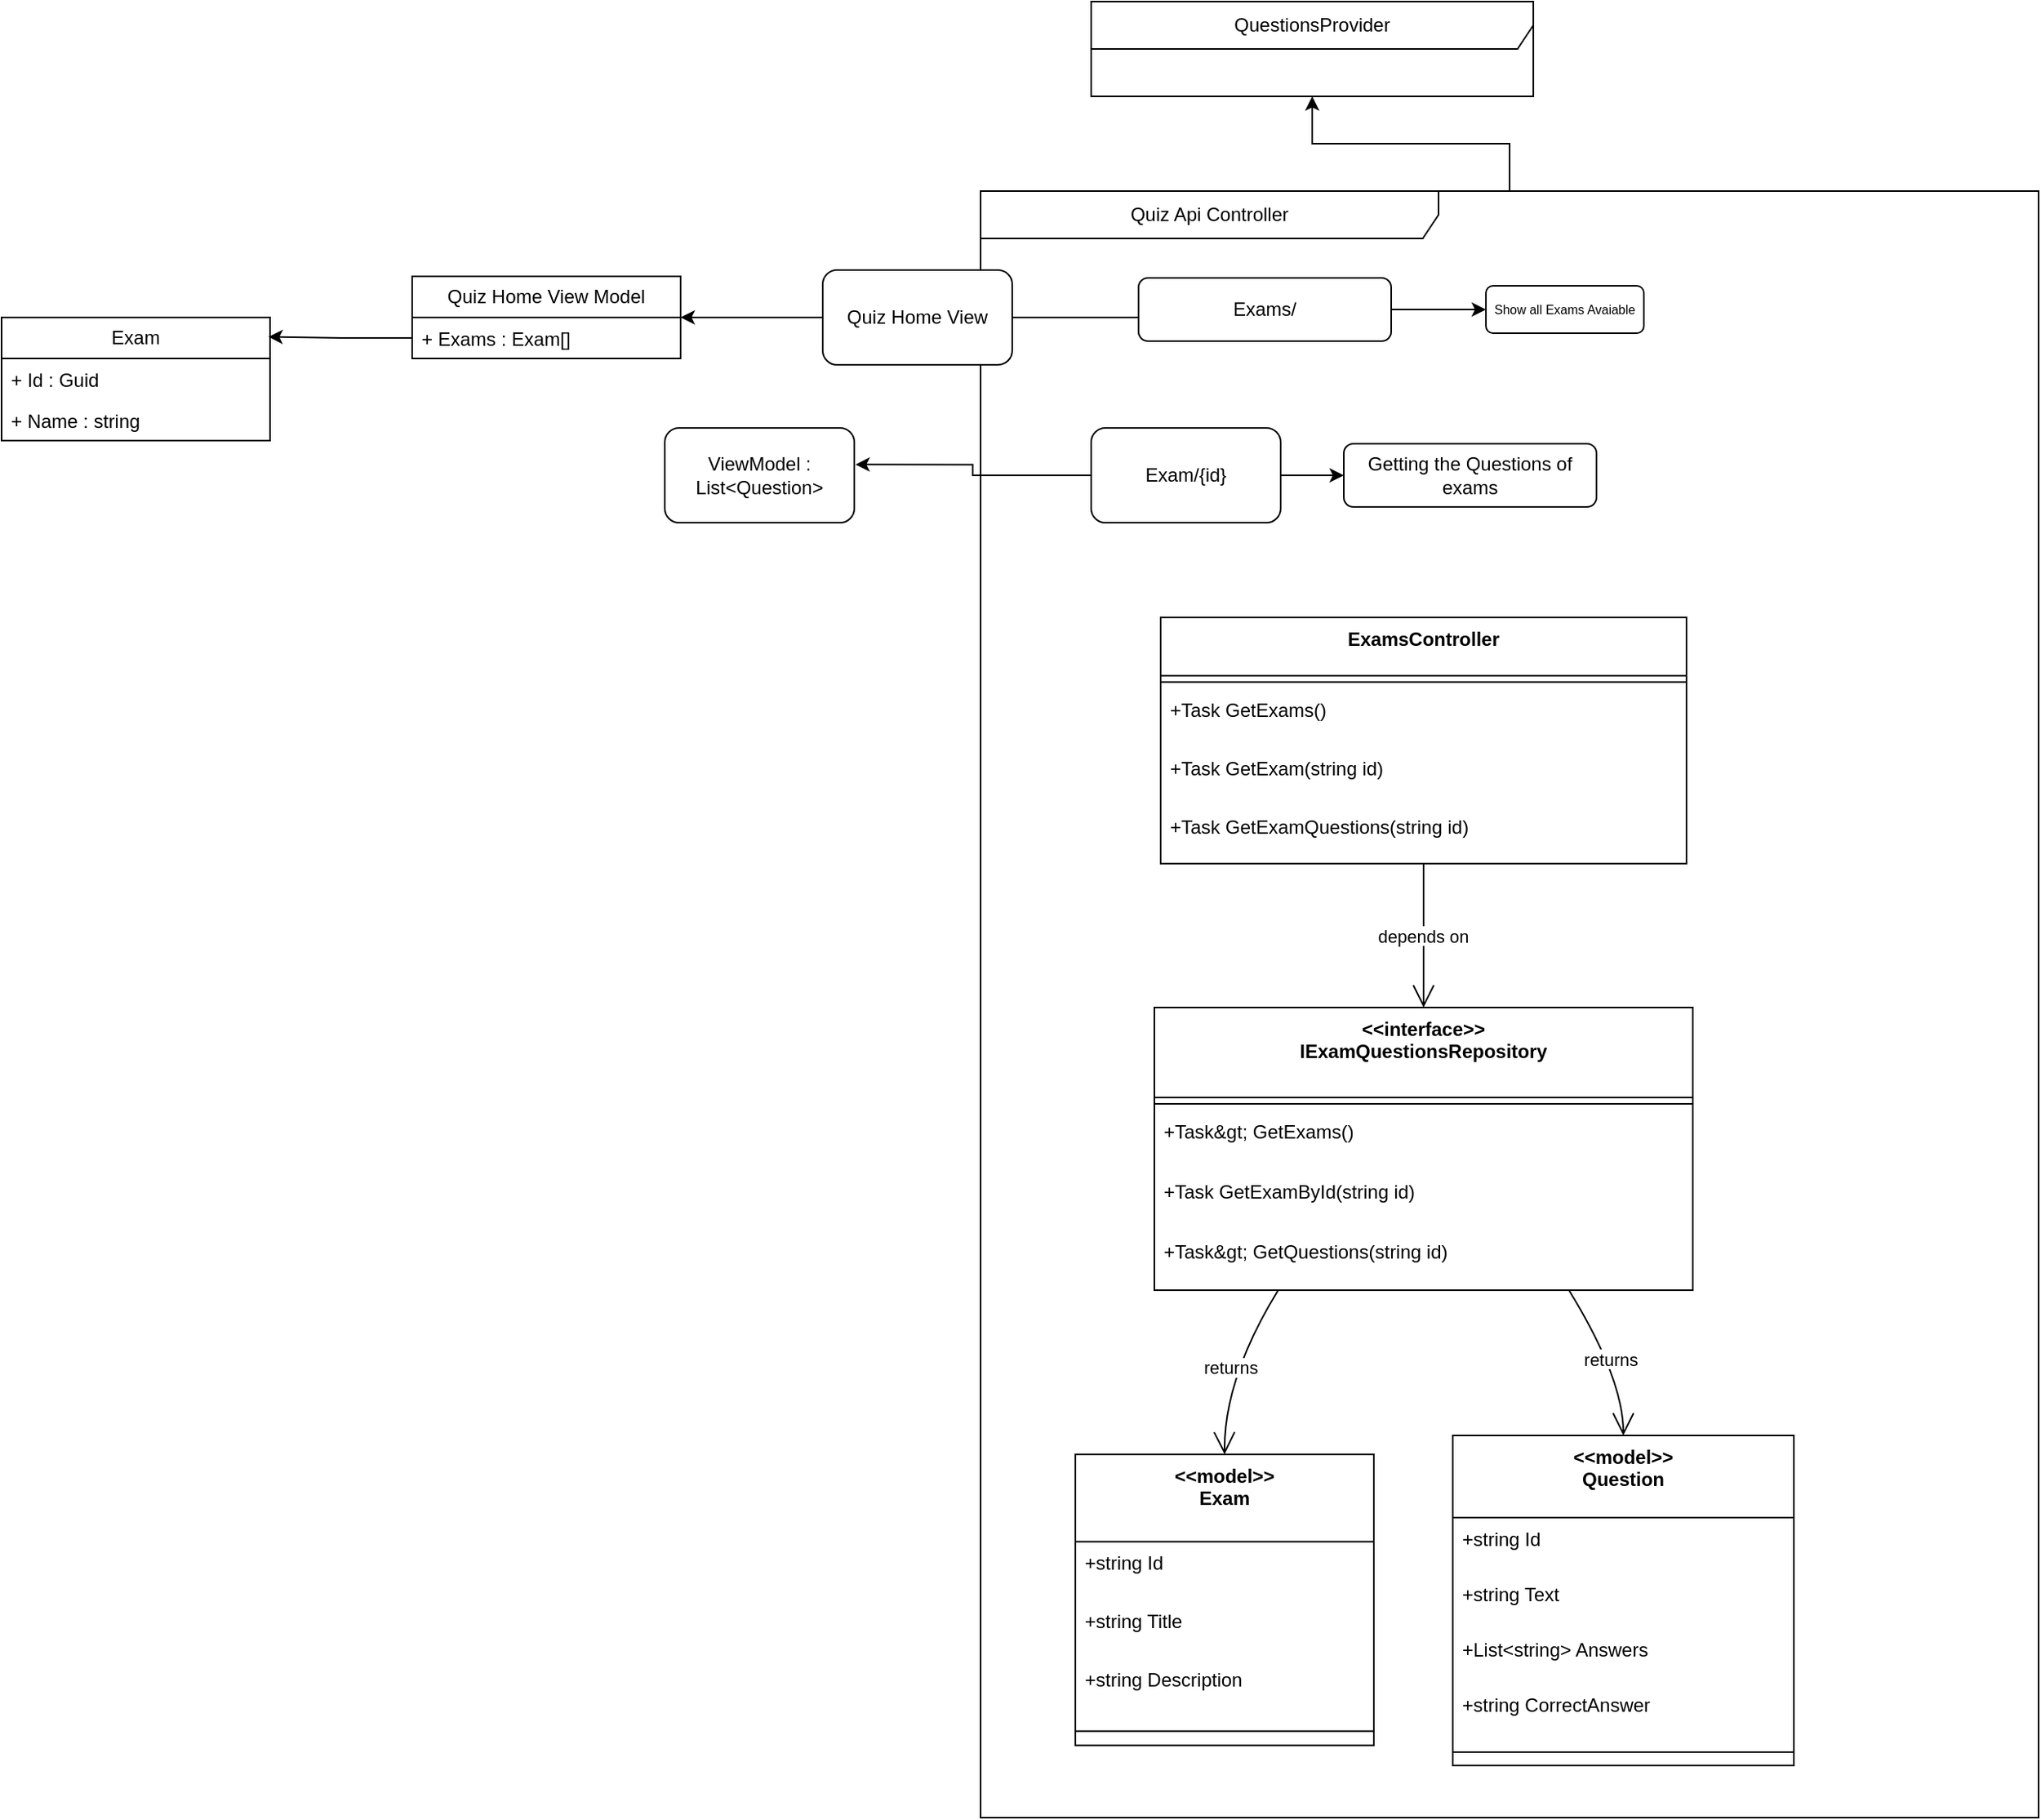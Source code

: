 <mxfile version="26.0.16">
  <diagram name="Page-1" id="Hh0lR1mOX3gcGt3LSeun">
    <mxGraphModel dx="3718" dy="2868" grid="1" gridSize="10" guides="1" tooltips="1" connect="1" arrows="1" fold="1" page="1" pageScale="1" pageWidth="850" pageHeight="1100" math="0" shadow="0">
      <root>
        <mxCell id="0" />
        <mxCell id="1" parent="0" />
        <mxCell id="I8QDhcmOu_KrPRPoZhRy-11" value="" style="edgeStyle=orthogonalEdgeStyle;rounded=0;orthogonalLoop=1;jettySize=auto;html=1;" parent="1" source="I8QDhcmOu_KrPRPoZhRy-4" target="I8QDhcmOu_KrPRPoZhRy-10" edge="1">
          <mxGeometry relative="1" as="geometry" />
        </mxCell>
        <mxCell id="I8QDhcmOu_KrPRPoZhRy-4" value="Quiz Api Controller" style="shape=umlFrame;whiteSpace=wrap;html=1;pointerEvents=0;width=290;height=30;" parent="1" vertex="1">
          <mxGeometry x="-40" y="70" width="670" height="1030" as="geometry" />
        </mxCell>
        <mxCell id="I8QDhcmOu_KrPRPoZhRy-9" value="" style="edgeStyle=orthogonalEdgeStyle;rounded=0;orthogonalLoop=1;jettySize=auto;html=1;" parent="1" source="I8QDhcmOu_KrPRPoZhRy-7" edge="1">
          <mxGeometry relative="1" as="geometry">
            <mxPoint x="100" y="150" as="targetPoint" />
          </mxGeometry>
        </mxCell>
        <mxCell id="IvoJQrHOGTMwXtbutjUK-2" value="" style="edgeStyle=orthogonalEdgeStyle;rounded=0;orthogonalLoop=1;jettySize=auto;html=1;" parent="1" source="I8QDhcmOu_KrPRPoZhRy-7" target="IvoJQrHOGTMwXtbutjUK-3" edge="1">
          <mxGeometry relative="1" as="geometry">
            <mxPoint x="-50" y="150" as="targetPoint" />
          </mxGeometry>
        </mxCell>
        <mxCell id="I8QDhcmOu_KrPRPoZhRy-7" value="Quiz Home View" style="rounded=1;whiteSpace=wrap;html=1;" parent="1" vertex="1">
          <mxGeometry x="-140" y="120" width="120" height="60" as="geometry" />
        </mxCell>
        <mxCell id="I8QDhcmOu_KrPRPoZhRy-8" value="Show all Exams Avaiable" style="rounded=1;whiteSpace=wrap;html=1;fontSize=8;" parent="1" vertex="1">
          <mxGeometry x="280" y="130" width="100" height="30" as="geometry" />
        </mxCell>
        <mxCell id="I8QDhcmOu_KrPRPoZhRy-10" value="QuestionsProvider" style="shape=umlFrame;whiteSpace=wrap;html=1;pointerEvents=0;width=290;height=30;" parent="1" vertex="1">
          <mxGeometry x="30" y="-50" width="280" height="60" as="geometry" />
        </mxCell>
        <mxCell id="IvoJQrHOGTMwXtbutjUK-3" value="Quiz Home View Model" style="swimlane;fontStyle=0;childLayout=stackLayout;horizontal=1;startSize=26;fillColor=none;horizontalStack=0;resizeParent=1;resizeParentMax=0;resizeLast=0;collapsible=1;marginBottom=0;whiteSpace=wrap;html=1;" parent="1" vertex="1">
          <mxGeometry x="-400" y="124" width="170" height="52" as="geometry" />
        </mxCell>
        <mxCell id="IvoJQrHOGTMwXtbutjUK-4" value="+ Exams : Exam[]" style="text;strokeColor=none;fillColor=none;align=left;verticalAlign=top;spacingLeft=4;spacingRight=4;overflow=hidden;rotatable=0;points=[[0,0.5],[1,0.5]];portConstraint=eastwest;whiteSpace=wrap;html=1;" parent="IvoJQrHOGTMwXtbutjUK-3" vertex="1">
          <mxGeometry y="26" width="170" height="26" as="geometry" />
        </mxCell>
        <mxCell id="IvoJQrHOGTMwXtbutjUK-10" value="Exam" style="swimlane;fontStyle=0;childLayout=stackLayout;horizontal=1;startSize=26;fillColor=none;horizontalStack=0;resizeParent=1;resizeParentMax=0;resizeLast=0;collapsible=1;marginBottom=0;whiteSpace=wrap;html=1;" parent="1" vertex="1">
          <mxGeometry x="-660" y="150" width="170" height="78" as="geometry" />
        </mxCell>
        <mxCell id="IvoJQrHOGTMwXtbutjUK-12" value="+ Id : Guid" style="text;strokeColor=none;fillColor=none;align=left;verticalAlign=top;spacingLeft=4;spacingRight=4;overflow=hidden;rotatable=0;points=[[0,0.5],[1,0.5]];portConstraint=eastwest;whiteSpace=wrap;html=1;" parent="IvoJQrHOGTMwXtbutjUK-10" vertex="1">
          <mxGeometry y="26" width="170" height="26" as="geometry" />
        </mxCell>
        <mxCell id="IvoJQrHOGTMwXtbutjUK-13" value="+ Name : string" style="text;strokeColor=none;fillColor=none;align=left;verticalAlign=top;spacingLeft=4;spacingRight=4;overflow=hidden;rotatable=0;points=[[0,0.5],[1,0.5]];portConstraint=eastwest;whiteSpace=wrap;html=1;" parent="IvoJQrHOGTMwXtbutjUK-10" vertex="1">
          <mxGeometry y="52" width="170" height="26" as="geometry" />
        </mxCell>
        <mxCell id="IvoJQrHOGTMwXtbutjUK-9" style="edgeStyle=orthogonalEdgeStyle;rounded=0;orthogonalLoop=1;jettySize=auto;html=1;entryX=0.994;entryY=0.157;entryDx=0;entryDy=0;entryPerimeter=0;" parent="1" source="IvoJQrHOGTMwXtbutjUK-4" target="IvoJQrHOGTMwXtbutjUK-10" edge="1">
          <mxGeometry relative="1" as="geometry">
            <mxPoint x="-270" y="159" as="targetPoint" />
          </mxGeometry>
        </mxCell>
        <mxCell id="IvoJQrHOGTMwXtbutjUK-18" value="" style="edgeStyle=orthogonalEdgeStyle;rounded=0;orthogonalLoop=1;jettySize=auto;html=1;" parent="1" source="IvoJQrHOGTMwXtbutjUK-16" target="IvoJQrHOGTMwXtbutjUK-17" edge="1">
          <mxGeometry relative="1" as="geometry" />
        </mxCell>
        <mxCell id="IvoJQrHOGTMwXtbutjUK-19" value="" style="edgeStyle=orthogonalEdgeStyle;rounded=0;orthogonalLoop=1;jettySize=auto;html=1;entryX=1.006;entryY=0.386;entryDx=0;entryDy=0;entryPerimeter=0;" parent="1" source="IvoJQrHOGTMwXtbutjUK-16" target="IvoJQrHOGTMwXtbutjUK-20" edge="1">
          <mxGeometry relative="1" as="geometry">
            <mxPoint x="-40" y="270" as="targetPoint" />
          </mxGeometry>
        </mxCell>
        <mxCell id="IvoJQrHOGTMwXtbutjUK-16" value="Exam/{id}" style="rounded=1;whiteSpace=wrap;html=1;" parent="1" vertex="1">
          <mxGeometry x="30" y="220" width="120" height="60" as="geometry" />
        </mxCell>
        <mxCell id="IvoJQrHOGTMwXtbutjUK-17" value="Getting the Questions of exams" style="rounded=1;whiteSpace=wrap;html=1;" parent="1" vertex="1">
          <mxGeometry x="190" y="230" width="160" height="40" as="geometry" />
        </mxCell>
        <mxCell id="IvoJQrHOGTMwXtbutjUK-20" value="ViewModel : List&amp;lt;Question&amp;gt;" style="rounded=1;whiteSpace=wrap;html=1;" parent="1" vertex="1">
          <mxGeometry x="-240" y="220" width="120" height="60" as="geometry" />
        </mxCell>
        <mxCell id="IvoJQrHOGTMwXtbutjUK-27" value="" style="edgeStyle=orthogonalEdgeStyle;rounded=0;orthogonalLoop=1;jettySize=auto;html=1;" parent="1" source="IvoJQrHOGTMwXtbutjUK-25" target="I8QDhcmOu_KrPRPoZhRy-8" edge="1">
          <mxGeometry relative="1" as="geometry" />
        </mxCell>
        <mxCell id="IvoJQrHOGTMwXtbutjUK-25" value="Exams/" style="rounded=1;whiteSpace=wrap;html=1;" parent="1" vertex="1">
          <mxGeometry x="60" y="125" width="160" height="40" as="geometry" />
        </mxCell>
        <mxCell id="XYTXzo64b0v3MqdBlmzz-1" value="ExamsController" style="swimlane;fontStyle=1;align=center;verticalAlign=top;childLayout=stackLayout;horizontal=1;startSize=36.889;horizontalStack=0;resizeParent=1;resizeParentMax=0;resizeLast=0;collapsible=0;marginBottom=0;" vertex="1" parent="1">
          <mxGeometry x="74" y="340" width="333" height="155.889" as="geometry" />
        </mxCell>
        <mxCell id="XYTXzo64b0v3MqdBlmzz-2" style="line;strokeWidth=1;fillColor=none;align=left;verticalAlign=middle;spacingTop=-1;spacingLeft=3;spacingRight=3;rotatable=0;labelPosition=right;points=[];portConstraint=eastwest;strokeColor=inherit;" vertex="1" parent="XYTXzo64b0v3MqdBlmzz-1">
          <mxGeometry y="36.889" width="333" height="8" as="geometry" />
        </mxCell>
        <mxCell id="XYTXzo64b0v3MqdBlmzz-3" value="+Task GetExams()" style="text;strokeColor=none;fillColor=none;align=left;verticalAlign=top;spacingLeft=4;spacingRight=4;overflow=hidden;rotatable=0;points=[[0,0.5],[1,0.5]];portConstraint=eastwest;" vertex="1" parent="XYTXzo64b0v3MqdBlmzz-1">
          <mxGeometry y="44.889" width="333" height="37" as="geometry" />
        </mxCell>
        <mxCell id="XYTXzo64b0v3MqdBlmzz-4" value="+Task GetExam(string id)" style="text;strokeColor=none;fillColor=none;align=left;verticalAlign=top;spacingLeft=4;spacingRight=4;overflow=hidden;rotatable=0;points=[[0,0.5],[1,0.5]];portConstraint=eastwest;" vertex="1" parent="XYTXzo64b0v3MqdBlmzz-1">
          <mxGeometry y="81.889" width="333" height="37" as="geometry" />
        </mxCell>
        <mxCell id="XYTXzo64b0v3MqdBlmzz-5" value="+Task GetExamQuestions(string id)" style="text;strokeColor=none;fillColor=none;align=left;verticalAlign=top;spacingLeft=4;spacingRight=4;overflow=hidden;rotatable=0;points=[[0,0.5],[1,0.5]];portConstraint=eastwest;" vertex="1" parent="XYTXzo64b0v3MqdBlmzz-1">
          <mxGeometry y="118.889" width="333" height="37" as="geometry" />
        </mxCell>
        <mxCell id="XYTXzo64b0v3MqdBlmzz-6" value="&lt;&lt;interface&gt;&gt;&#xa;IExamQuestionsRepository" style="swimlane;fontStyle=1;align=center;verticalAlign=top;childLayout=stackLayout;horizontal=1;startSize=57;horizontalStack=0;resizeParent=1;resizeParentMax=0;resizeLast=0;collapsible=0;marginBottom=0;" vertex="1" parent="1">
          <mxGeometry x="70" y="587" width="341" height="179" as="geometry" />
        </mxCell>
        <mxCell id="XYTXzo64b0v3MqdBlmzz-7" style="line;strokeWidth=1;fillColor=none;align=left;verticalAlign=middle;spacingTop=-1;spacingLeft=3;spacingRight=3;rotatable=0;labelPosition=right;points=[];portConstraint=eastwest;strokeColor=inherit;" vertex="1" parent="XYTXzo64b0v3MqdBlmzz-6">
          <mxGeometry y="57" width="341" height="8" as="geometry" />
        </mxCell>
        <mxCell id="XYTXzo64b0v3MqdBlmzz-8" value="+Task&amp;gt; GetExams()" style="text;strokeColor=none;fillColor=none;align=left;verticalAlign=top;spacingLeft=4;spacingRight=4;overflow=hidden;rotatable=0;points=[[0,0.5],[1,0.5]];portConstraint=eastwest;" vertex="1" parent="XYTXzo64b0v3MqdBlmzz-6">
          <mxGeometry y="65" width="341" height="38" as="geometry" />
        </mxCell>
        <mxCell id="XYTXzo64b0v3MqdBlmzz-9" value="+Task GetExamById(string id)" style="text;strokeColor=none;fillColor=none;align=left;verticalAlign=top;spacingLeft=4;spacingRight=4;overflow=hidden;rotatable=0;points=[[0,0.5],[1,0.5]];portConstraint=eastwest;" vertex="1" parent="XYTXzo64b0v3MqdBlmzz-6">
          <mxGeometry y="103" width="341" height="38" as="geometry" />
        </mxCell>
        <mxCell id="XYTXzo64b0v3MqdBlmzz-10" value="+Task&amp;gt; GetQuestions(string id)" style="text;strokeColor=none;fillColor=none;align=left;verticalAlign=top;spacingLeft=4;spacingRight=4;overflow=hidden;rotatable=0;points=[[0,0.5],[1,0.5]];portConstraint=eastwest;" vertex="1" parent="XYTXzo64b0v3MqdBlmzz-6">
          <mxGeometry y="141" width="341" height="38" as="geometry" />
        </mxCell>
        <mxCell id="XYTXzo64b0v3MqdBlmzz-11" value="&lt;&lt;model&gt;&gt;&#xa;Exam" style="swimlane;fontStyle=1;align=center;verticalAlign=top;childLayout=stackLayout;horizontal=1;startSize=55.2;horizontalStack=0;resizeParent=1;resizeParentMax=0;resizeLast=0;collapsible=0;marginBottom=0;" vertex="1" parent="1">
          <mxGeometry x="20" y="870" width="189" height="184.2" as="geometry" />
        </mxCell>
        <mxCell id="XYTXzo64b0v3MqdBlmzz-12" value="+string Id" style="text;strokeColor=none;fillColor=none;align=left;verticalAlign=top;spacingLeft=4;spacingRight=4;overflow=hidden;rotatable=0;points=[[0,0.5],[1,0.5]];portConstraint=eastwest;" vertex="1" parent="XYTXzo64b0v3MqdBlmzz-11">
          <mxGeometry y="55.2" width="189" height="37" as="geometry" />
        </mxCell>
        <mxCell id="XYTXzo64b0v3MqdBlmzz-13" value="+string Title" style="text;strokeColor=none;fillColor=none;align=left;verticalAlign=top;spacingLeft=4;spacingRight=4;overflow=hidden;rotatable=0;points=[[0,0.5],[1,0.5]];portConstraint=eastwest;" vertex="1" parent="XYTXzo64b0v3MqdBlmzz-11">
          <mxGeometry y="92.2" width="189" height="37" as="geometry" />
        </mxCell>
        <mxCell id="XYTXzo64b0v3MqdBlmzz-14" value="+string Description" style="text;strokeColor=none;fillColor=none;align=left;verticalAlign=top;spacingLeft=4;spacingRight=4;overflow=hidden;rotatable=0;points=[[0,0.5],[1,0.5]];portConstraint=eastwest;" vertex="1" parent="XYTXzo64b0v3MqdBlmzz-11">
          <mxGeometry y="129.2" width="189" height="37" as="geometry" />
        </mxCell>
        <mxCell id="XYTXzo64b0v3MqdBlmzz-15" style="line;strokeWidth=1;fillColor=none;align=left;verticalAlign=middle;spacingTop=-1;spacingLeft=3;spacingRight=3;rotatable=0;labelPosition=right;points=[];portConstraint=eastwest;strokeColor=inherit;" vertex="1" parent="XYTXzo64b0v3MqdBlmzz-11">
          <mxGeometry y="166.2" width="189" height="18" as="geometry" />
        </mxCell>
        <mxCell id="XYTXzo64b0v3MqdBlmzz-16" value="&lt;&lt;model&gt;&gt;&#xa;Question" style="swimlane;fontStyle=1;align=center;verticalAlign=top;childLayout=stackLayout;horizontal=1;startSize=52;horizontalStack=0;resizeParent=1;resizeParentMax=0;resizeLast=0;collapsible=0;marginBottom=0;" vertex="1" parent="1">
          <mxGeometry x="259" y="858" width="216" height="209" as="geometry" />
        </mxCell>
        <mxCell id="XYTXzo64b0v3MqdBlmzz-17" value="+string Id" style="text;strokeColor=none;fillColor=none;align=left;verticalAlign=top;spacingLeft=4;spacingRight=4;overflow=hidden;rotatable=0;points=[[0,0.5],[1,0.5]];portConstraint=eastwest;" vertex="1" parent="XYTXzo64b0v3MqdBlmzz-16">
          <mxGeometry y="52" width="216" height="35" as="geometry" />
        </mxCell>
        <mxCell id="XYTXzo64b0v3MqdBlmzz-18" value="+string Text" style="text;strokeColor=none;fillColor=none;align=left;verticalAlign=top;spacingLeft=4;spacingRight=4;overflow=hidden;rotatable=0;points=[[0,0.5],[1,0.5]];portConstraint=eastwest;" vertex="1" parent="XYTXzo64b0v3MqdBlmzz-16">
          <mxGeometry y="87" width="216" height="35" as="geometry" />
        </mxCell>
        <mxCell id="XYTXzo64b0v3MqdBlmzz-19" value="+List&lt;string&gt; Answers" style="text;strokeColor=none;fillColor=none;align=left;verticalAlign=top;spacingLeft=4;spacingRight=4;overflow=hidden;rotatable=0;points=[[0,0.5],[1,0.5]];portConstraint=eastwest;" vertex="1" parent="XYTXzo64b0v3MqdBlmzz-16">
          <mxGeometry y="122" width="216" height="35" as="geometry" />
        </mxCell>
        <mxCell id="XYTXzo64b0v3MqdBlmzz-20" value="+string CorrectAnswer" style="text;strokeColor=none;fillColor=none;align=left;verticalAlign=top;spacingLeft=4;spacingRight=4;overflow=hidden;rotatable=0;points=[[0,0.5],[1,0.5]];portConstraint=eastwest;" vertex="1" parent="XYTXzo64b0v3MqdBlmzz-16">
          <mxGeometry y="157" width="216" height="35" as="geometry" />
        </mxCell>
        <mxCell id="XYTXzo64b0v3MqdBlmzz-21" style="line;strokeWidth=1;fillColor=none;align=left;verticalAlign=middle;spacingTop=-1;spacingLeft=3;spacingRight=3;rotatable=0;labelPosition=right;points=[];portConstraint=eastwest;strokeColor=inherit;" vertex="1" parent="XYTXzo64b0v3MqdBlmzz-16">
          <mxGeometry y="192" width="216" height="17" as="geometry" />
        </mxCell>
        <mxCell id="XYTXzo64b0v3MqdBlmzz-22" value="depends on" style="curved=1;startArrow=none;endArrow=open;endSize=12;exitX=0.5;exitY=1;entryX=0.5;entryY=0;rounded=0;" edge="1" parent="1" source="XYTXzo64b0v3MqdBlmzz-1" target="XYTXzo64b0v3MqdBlmzz-6">
          <mxGeometry relative="1" as="geometry">
            <Array as="points" />
          </mxGeometry>
        </mxCell>
        <mxCell id="XYTXzo64b0v3MqdBlmzz-23" value="returns" style="curved=1;startArrow=none;endArrow=open;endSize=12;exitX=0.23;exitY=1;entryX=0.5;entryY=0;rounded=0;" edge="1" parent="1" source="XYTXzo64b0v3MqdBlmzz-6" target="XYTXzo64b0v3MqdBlmzz-11">
          <mxGeometry relative="1" as="geometry">
            <Array as="points">
              <mxPoint x="114" y="822" />
            </Array>
          </mxGeometry>
        </mxCell>
        <mxCell id="XYTXzo64b0v3MqdBlmzz-24" value="returns" style="curved=1;startArrow=none;endArrow=open;endSize=12;exitX=0.77;exitY=1;entryX=0.5;entryY=0;rounded=0;" edge="1" parent="1" source="XYTXzo64b0v3MqdBlmzz-6" target="XYTXzo64b0v3MqdBlmzz-16">
          <mxGeometry relative="1" as="geometry">
            <Array as="points">
              <mxPoint x="367" y="822" />
            </Array>
          </mxGeometry>
        </mxCell>
      </root>
    </mxGraphModel>
  </diagram>
</mxfile>

